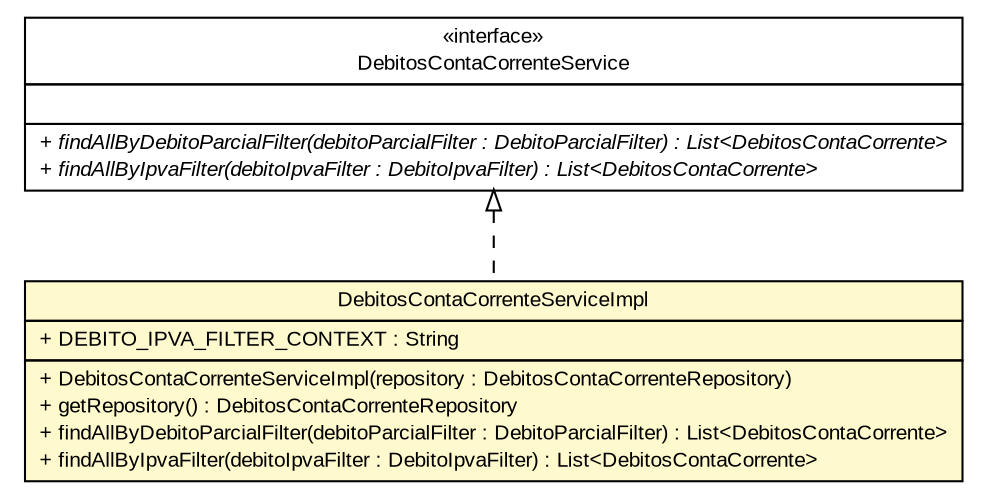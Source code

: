 #!/usr/local/bin/dot
#
# Class diagram 
# Generated by UMLGraph version R5_6 (http://www.umlgraph.org/)
#

digraph G {
	edge [fontname="arial",fontsize=10,labelfontname="arial",labelfontsize=10];
	node [fontname="arial",fontsize=10,shape=plaintext];
	nodesep=0.25;
	ranksep=0.5;
	// br.gov.to.sefaz.arr.dare.service.DebitosContaCorrenteService
	c72870 [label=<<table title="br.gov.to.sefaz.arr.dare.service.DebitosContaCorrenteService" border="0" cellborder="1" cellspacing="0" cellpadding="2" port="p" href="../DebitosContaCorrenteService.html">
		<tr><td><table border="0" cellspacing="0" cellpadding="1">
<tr><td align="center" balign="center"> &#171;interface&#187; </td></tr>
<tr><td align="center" balign="center"> DebitosContaCorrenteService </td></tr>
		</table></td></tr>
		<tr><td><table border="0" cellspacing="0" cellpadding="1">
<tr><td align="left" balign="left">  </td></tr>
		</table></td></tr>
		<tr><td><table border="0" cellspacing="0" cellpadding="1">
<tr><td align="left" balign="left"><font face="arial italic" point-size="10.0"> + findAllByDebitoParcialFilter(debitoParcialFilter : DebitoParcialFilter) : List&lt;DebitosContaCorrente&gt; </font></td></tr>
<tr><td align="left" balign="left"><font face="arial italic" point-size="10.0"> + findAllByIpvaFilter(debitoIpvaFilter : DebitoIpvaFilter) : List&lt;DebitosContaCorrente&gt; </font></td></tr>
		</table></td></tr>
		</table>>, URL="../DebitosContaCorrenteService.html", fontname="arial", fontcolor="black", fontsize=10.0];
	// br.gov.to.sefaz.arr.dare.service.impl.DebitosContaCorrenteServiceImpl
	c72879 [label=<<table title="br.gov.to.sefaz.arr.dare.service.impl.DebitosContaCorrenteServiceImpl" border="0" cellborder="1" cellspacing="0" cellpadding="2" port="p" bgcolor="lemonChiffon" href="./DebitosContaCorrenteServiceImpl.html">
		<tr><td><table border="0" cellspacing="0" cellpadding="1">
<tr><td align="center" balign="center"> DebitosContaCorrenteServiceImpl </td></tr>
		</table></td></tr>
		<tr><td><table border="0" cellspacing="0" cellpadding="1">
<tr><td align="left" balign="left"> + DEBITO_IPVA_FILTER_CONTEXT : String </td></tr>
		</table></td></tr>
		<tr><td><table border="0" cellspacing="0" cellpadding="1">
<tr><td align="left" balign="left"> + DebitosContaCorrenteServiceImpl(repository : DebitosContaCorrenteRepository) </td></tr>
<tr><td align="left" balign="left"> + getRepository() : DebitosContaCorrenteRepository </td></tr>
<tr><td align="left" balign="left"> + findAllByDebitoParcialFilter(debitoParcialFilter : DebitoParcialFilter) : List&lt;DebitosContaCorrente&gt; </td></tr>
<tr><td align="left" balign="left"> + findAllByIpvaFilter(debitoIpvaFilter : DebitoIpvaFilter) : List&lt;DebitosContaCorrente&gt; </td></tr>
		</table></td></tr>
		</table>>, URL="./DebitosContaCorrenteServiceImpl.html", fontname="arial", fontcolor="black", fontsize=10.0];
	//br.gov.to.sefaz.arr.dare.service.impl.DebitosContaCorrenteServiceImpl implements br.gov.to.sefaz.arr.dare.service.DebitosContaCorrenteService
	c72870:p -> c72879:p [dir=back,arrowtail=empty,style=dashed];
}

